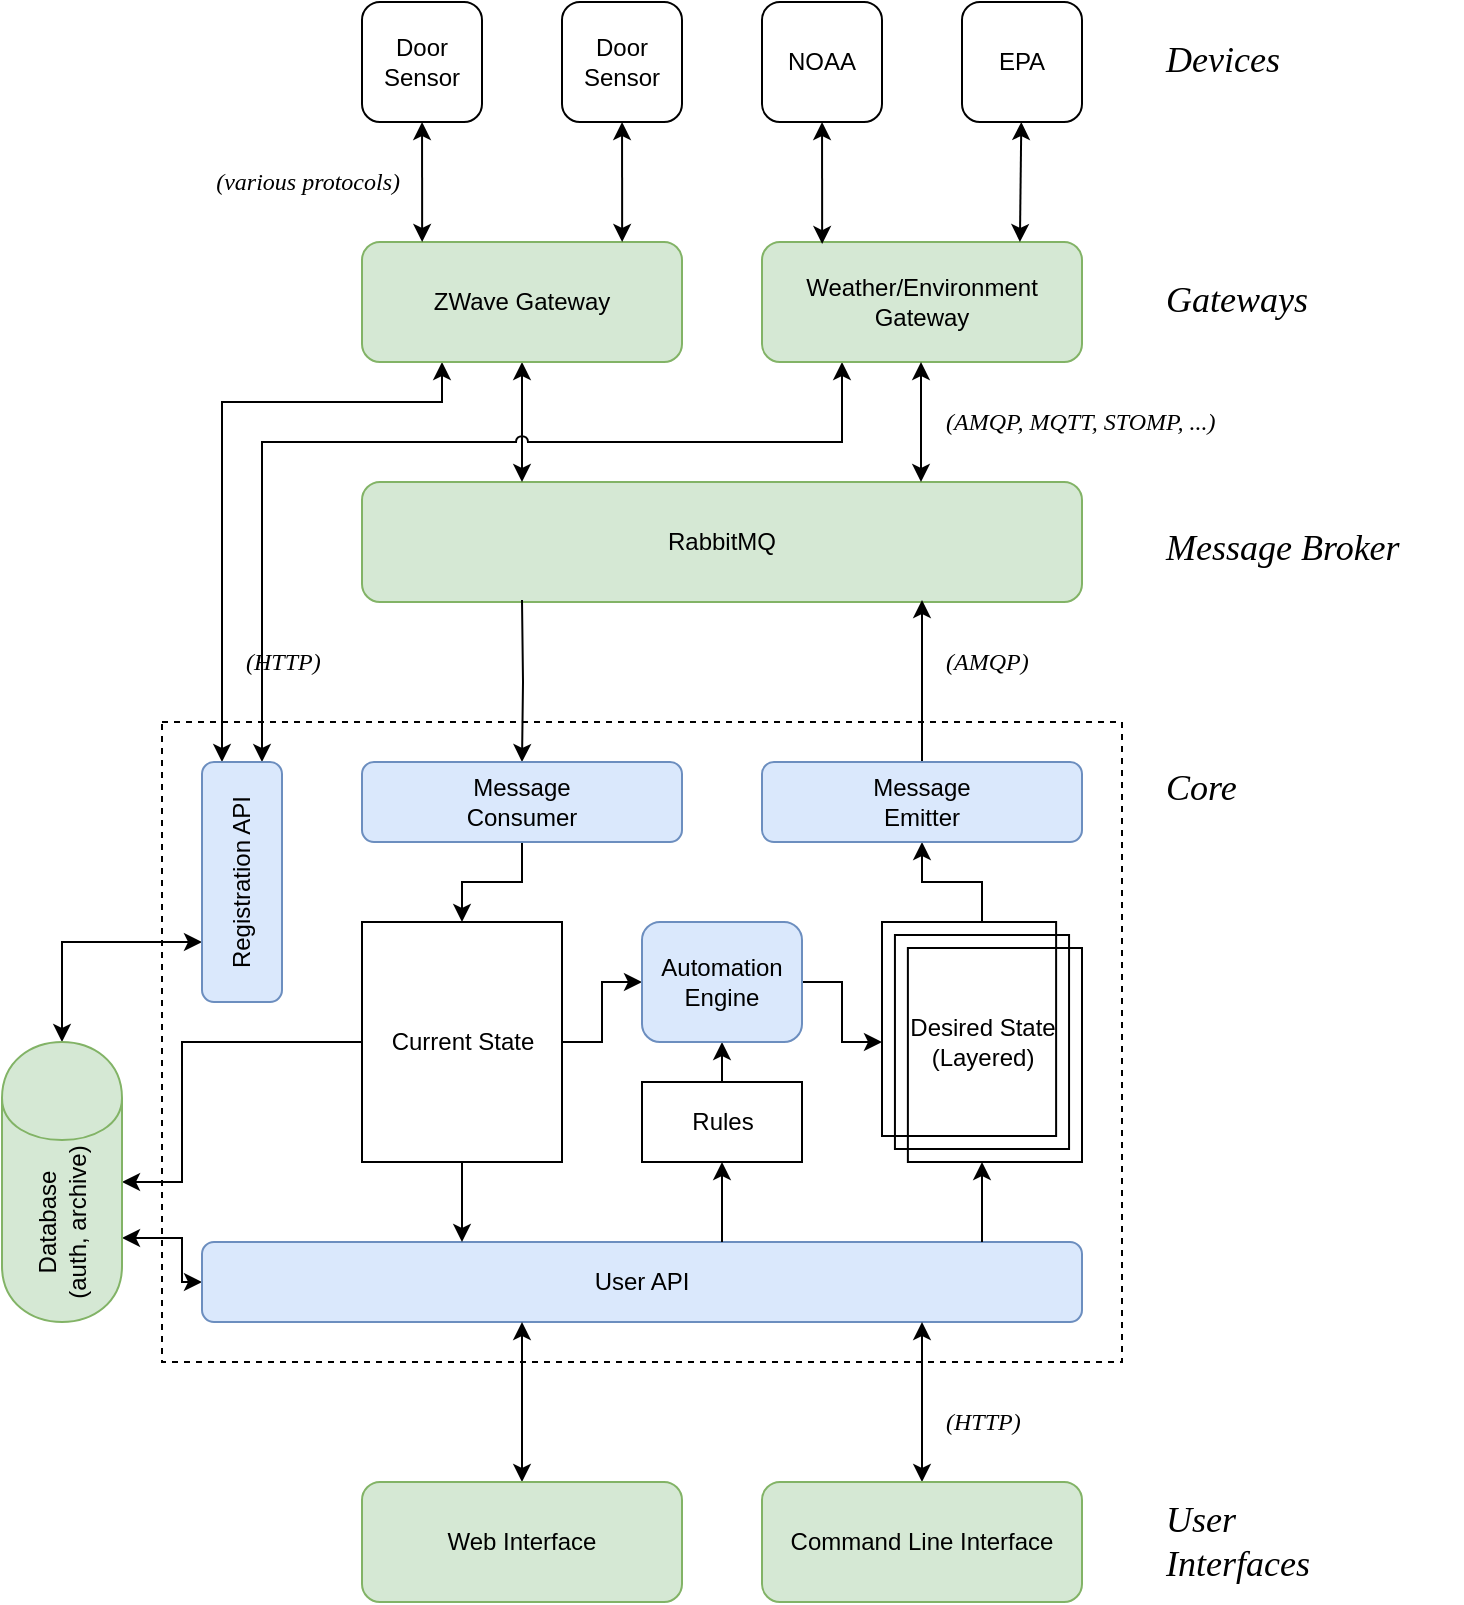 <mxfile version="13.3.9" type="device"><diagram id="nyFlotmh9oRMmqSYARnF" name="Page-1"><mxGraphModel dx="788" dy="604" grid="1" gridSize="10" guides="1" tooltips="1" connect="1" arrows="1" fold="1" page="1" pageScale="1" pageWidth="850" pageHeight="1100" math="0" shadow="0"><root><mxCell id="0"/><mxCell id="1" parent="0"/><mxCell id="R3oFiwPBxOHr03Vyc30n-56" value="" style="rounded=0;whiteSpace=wrap;html=1;align=left;fillColor=none;dashed=1;" vertex="1" parent="1"><mxGeometry x="160" y="440" width="480" height="320" as="geometry"/></mxCell><mxCell id="MtfKd6-NrAOQEtamVdi_-2" value="RabbitMQ" style="rounded=1;whiteSpace=wrap;html=1;fillColor=#d5e8d4;strokeColor=#82b366;" parent="1" vertex="1"><mxGeometry x="260" y="320" width="360" height="60" as="geometry"/></mxCell><mxCell id="R3oFiwPBxOHr03Vyc30n-76" value="" style="edgeStyle=orthogonalEdgeStyle;rounded=0;jumpStyle=arc;orthogonalLoop=1;jettySize=auto;html=1;startArrow=classic;startFill=1;endArrow=classic;endFill=1;entryX=1;entryY=0.7;entryDx=0;entryDy=0;" edge="1" parent="1" source="MtfKd6-NrAOQEtamVdi_-3" target="R3oFiwPBxOHr03Vyc30n-39"><mxGeometry relative="1" as="geometry"><Array as="points"><mxPoint x="170" y="720"/><mxPoint x="170" y="698"/></Array></mxGeometry></mxCell><mxCell id="MtfKd6-NrAOQEtamVdi_-3" value="User API" style="rounded=1;whiteSpace=wrap;html=1;fillColor=#dae8fc;strokeColor=#6c8ebf;" parent="1" vertex="1"><mxGeometry x="180" y="700" width="440" height="40" as="geometry"/></mxCell><mxCell id="MtfKd6-NrAOQEtamVdi_-131" value="" style="edgeStyle=none;rounded=0;orthogonalLoop=1;jettySize=auto;html=1;startArrow=classic;startFill=1;endArrow=classic;endFill=1;" parent="1" source="MtfKd6-NrAOQEtamVdi_-15" edge="1"><mxGeometry relative="1" as="geometry"><mxPoint x="340" y="740" as="targetPoint"/></mxGeometry></mxCell><mxCell id="MtfKd6-NrAOQEtamVdi_-15" value="Web Interface&lt;br&gt;" style="rounded=1;whiteSpace=wrap;html=1;fillColor=#d5e8d4;strokeColor=#82b366;" parent="1" vertex="1"><mxGeometry x="260" y="820" width="160" height="60" as="geometry"/></mxCell><mxCell id="MtfKd6-NrAOQEtamVdi_-130" value="" style="edgeStyle=none;rounded=0;orthogonalLoop=1;jettySize=auto;html=1;startArrow=classic;startFill=1;endArrow=classic;endFill=1;" parent="1" source="MtfKd6-NrAOQEtamVdi_-23" edge="1"><mxGeometry relative="1" as="geometry"><mxPoint x="540" y="740" as="targetPoint"/></mxGeometry></mxCell><mxCell id="MtfKd6-NrAOQEtamVdi_-23" value="Command Line Interface&lt;br&gt;" style="rounded=1;whiteSpace=wrap;html=1;fillColor=#d5e8d4;align=center;strokeColor=#82b366;" parent="1" vertex="1"><mxGeometry x="460" y="820" width="160" height="60" as="geometry"/></mxCell><mxCell id="R3oFiwPBxOHr03Vyc30n-23" value="" style="edgeStyle=orthogonalEdgeStyle;rounded=0;orthogonalLoop=1;jettySize=auto;html=1;" edge="1" parent="1" source="MtfKd6-NrAOQEtamVdi_-30" target="R3oFiwPBxOHr03Vyc30n-9"><mxGeometry relative="1" as="geometry"/></mxCell><mxCell id="R3oFiwPBxOHr03Vyc30n-52" value="" style="edgeStyle=orthogonalEdgeStyle;rounded=0;jumpStyle=arc;orthogonalLoop=1;jettySize=auto;html=1;startArrow=classic;startFill=1;endArrow=none;endFill=0;" edge="1" parent="1" source="MtfKd6-NrAOQEtamVdi_-30" target="MtfKd6-NrAOQEtamVdi_-3"><mxGeometry relative="1" as="geometry"><Array as="points"><mxPoint x="570" y="690"/><mxPoint x="570" y="690"/></Array></mxGeometry></mxCell><mxCell id="MtfKd6-NrAOQEtamVdi_-30" value="Desired State &lt;br&gt;(Layered)" style="verticalLabelPosition=middle;verticalAlign=middle;html=1;shape=mxgraph.basic.layered_rect;dx=12.94;outlineConnect=0;fillColor=none;align=center;labelPosition=center;horizontal=1;" parent="1" vertex="1"><mxGeometry x="520" y="540" width="100" height="120" as="geometry"/></mxCell><mxCell id="R3oFiwPBxOHr03Vyc30n-51" value="" style="edgeStyle=orthogonalEdgeStyle;rounded=0;jumpStyle=arc;orthogonalLoop=1;jettySize=auto;html=1;startArrow=none;startFill=0;endArrow=classic;endFill=1;" edge="1" parent="1" source="MtfKd6-NrAOQEtamVdi_-35" target="MtfKd6-NrAOQEtamVdi_-3"><mxGeometry relative="1" as="geometry"><Array as="points"><mxPoint x="310" y="690"/><mxPoint x="310" y="690"/></Array></mxGeometry></mxCell><mxCell id="R3oFiwPBxOHr03Vyc30n-54" value="" style="edgeStyle=orthogonalEdgeStyle;rounded=0;jumpStyle=arc;orthogonalLoop=1;jettySize=auto;html=1;startArrow=none;startFill=0;endArrow=classic;endFill=1;" edge="1" parent="1" source="MtfKd6-NrAOQEtamVdi_-35" target="MtfKd6-NrAOQEtamVdi_-88"><mxGeometry relative="1" as="geometry"/></mxCell><mxCell id="R3oFiwPBxOHr03Vyc30n-78" value="" style="edgeStyle=orthogonalEdgeStyle;rounded=0;jumpStyle=arc;orthogonalLoop=1;jettySize=auto;html=1;startArrow=none;startFill=0;endArrow=classic;endFill=1;entryX=1;entryY=0.5;entryDx=0;entryDy=0;" edge="1" parent="1" source="MtfKd6-NrAOQEtamVdi_-35" target="R3oFiwPBxOHr03Vyc30n-39"><mxGeometry relative="1" as="geometry"><mxPoint x="180" y="600" as="targetPoint"/><Array as="points"><mxPoint x="170" y="600"/><mxPoint x="170" y="670"/></Array></mxGeometry></mxCell><mxCell id="MtfKd6-NrAOQEtamVdi_-35" value="Current State" style="verticalLabelPosition=middle;verticalAlign=middle;html=1;shape=mxgraph.basic.rect;fillColor=#ffffff;fillColor2=none;strokeColor=#000000;strokeWidth=1;size=20;indent=5;align=center;labelPosition=center;horizontal=1;" parent="1" vertex="1"><mxGeometry x="260" y="540" width="100" height="120" as="geometry"/></mxCell><mxCell id="MtfKd6-NrAOQEtamVdi_-112" value="" style="edgeStyle=none;rounded=0;orthogonalLoop=1;jettySize=auto;html=1;startArrow=none;startFill=0;endArrow=classic;endFill=1;" parent="1" source="MtfKd6-NrAOQEtamVdi_-87" target="MtfKd6-NrAOQEtamVdi_-88" edge="1"><mxGeometry relative="1" as="geometry"/></mxCell><mxCell id="R3oFiwPBxOHr03Vyc30n-50" value="" style="edgeStyle=orthogonalEdgeStyle;rounded=0;jumpStyle=arc;orthogonalLoop=1;jettySize=auto;html=1;startArrow=classic;startFill=1;endArrow=none;endFill=0;" edge="1" parent="1" source="MtfKd6-NrAOQEtamVdi_-87" target="MtfKd6-NrAOQEtamVdi_-3"><mxGeometry relative="1" as="geometry"><Array as="points"><mxPoint x="440" y="680"/><mxPoint x="440" y="680"/></Array></mxGeometry></mxCell><mxCell id="MtfKd6-NrAOQEtamVdi_-87" value="Rules&lt;br&gt;" style="verticalLabelPosition=middle;verticalAlign=middle;html=1;shape=mxgraph.basic.rect;fillColor=#ffffff;fillColor2=none;strokeColor=#000000;strokeWidth=1;size=20;indent=5;align=center;labelPosition=center;" parent="1" vertex="1"><mxGeometry x="400" y="620" width="80" height="40" as="geometry"/></mxCell><mxCell id="R3oFiwPBxOHr03Vyc30n-14" value="" style="edgeStyle=orthogonalEdgeStyle;rounded=0;orthogonalLoop=1;jettySize=auto;html=1;" edge="1" parent="1" source="MtfKd6-NrAOQEtamVdi_-88" target="MtfKd6-NrAOQEtamVdi_-30"><mxGeometry relative="1" as="geometry"/></mxCell><mxCell id="MtfKd6-NrAOQEtamVdi_-88" value="Automation&lt;br&gt;Engine&lt;br&gt;" style="rounded=1;whiteSpace=wrap;html=1;fillColor=#dae8fc;align=center;strokeColor=#6c8ebf;" parent="1" vertex="1"><mxGeometry x="400" y="540" width="80" height="60" as="geometry"/></mxCell><mxCell id="MtfKd6-NrAOQEtamVdi_-129" value="" style="edgeStyle=none;rounded=0;orthogonalLoop=1;jettySize=auto;html=1;startArrow=classic;startFill=1;endArrow=classic;endFill=1;" parent="1" source="MtfKd6-NrAOQEtamVdi_-122" edge="1"><mxGeometry relative="1" as="geometry"><mxPoint x="340" y="320" as="targetPoint"/></mxGeometry></mxCell><mxCell id="R3oFiwPBxOHr03Vyc30n-36" style="edgeStyle=orthogonalEdgeStyle;rounded=0;jumpStyle=arc;orthogonalLoop=1;jettySize=auto;html=1;exitX=0.25;exitY=1;exitDx=0;exitDy=0;entryX=0.25;entryY=0;entryDx=0;entryDy=0;startArrow=classic;startFill=1;" edge="1" parent="1" source="MtfKd6-NrAOQEtamVdi_-122" target="R3oFiwPBxOHr03Vyc30n-28"><mxGeometry relative="1" as="geometry"><Array as="points"><mxPoint x="300" y="280"/><mxPoint x="190" y="280"/></Array></mxGeometry></mxCell><mxCell id="MtfKd6-NrAOQEtamVdi_-122" value="ZWave Gateway&lt;br&gt;" style="rounded=1;whiteSpace=wrap;html=1;fillColor=#d5e8d4;strokeColor=#82b366;" parent="1" vertex="1"><mxGeometry x="260" y="200" width="160" height="60" as="geometry"/></mxCell><mxCell id="MtfKd6-NrAOQEtamVdi_-126" value="" style="edgeStyle=none;rounded=0;orthogonalLoop=1;jettySize=auto;html=1;startArrow=classic;startFill=1;endArrow=classic;endFill=1;entryX=0.188;entryY=0;entryDx=0;entryDy=0;entryPerimeter=0;" parent="1" source="MtfKd6-NrAOQEtamVdi_-123" edge="1" target="MtfKd6-NrAOQEtamVdi_-122"><mxGeometry relative="1" as="geometry"><mxPoint x="290" y="170" as="targetPoint"/></mxGeometry></mxCell><mxCell id="MtfKd6-NrAOQEtamVdi_-123" value="Door&lt;br&gt;Sensor&lt;br&gt;" style="rounded=1;whiteSpace=wrap;html=1;" parent="1" vertex="1"><mxGeometry x="260" y="80" width="60" height="60" as="geometry"/></mxCell><mxCell id="MtfKd6-NrAOQEtamVdi_-125" value="" style="edgeStyle=none;rounded=0;orthogonalLoop=1;jettySize=auto;html=1;startArrow=classic;startFill=1;endArrow=classic;endFill=1;entryX=0.813;entryY=0;entryDx=0;entryDy=0;entryPerimeter=0;" parent="1" source="MtfKd6-NrAOQEtamVdi_-124" edge="1" target="MtfKd6-NrAOQEtamVdi_-122"><mxGeometry relative="1" as="geometry"><mxPoint x="390" y="180" as="targetPoint"/></mxGeometry></mxCell><mxCell id="MtfKd6-NrAOQEtamVdi_-124" value="Door&lt;br&gt;Sensor&lt;br&gt;" style="rounded=1;whiteSpace=wrap;html=1;" parent="1" vertex="1"><mxGeometry x="360" y="80" width="60" height="60" as="geometry"/></mxCell><mxCell id="R3oFiwPBxOHr03Vyc30n-34" style="edgeStyle=orthogonalEdgeStyle;rounded=0;orthogonalLoop=1;jettySize=auto;html=1;exitX=0.25;exitY=1;exitDx=0;exitDy=0;jumpStyle=arc;startArrow=classic;startFill=1;" edge="1" parent="1" source="OB2HOh7Wm_sJz5mUgPdf-1" target="R3oFiwPBxOHr03Vyc30n-28"><mxGeometry relative="1" as="geometry"><Array as="points"><mxPoint x="500" y="300"/><mxPoint x="210" y="300"/></Array></mxGeometry></mxCell><mxCell id="OB2HOh7Wm_sJz5mUgPdf-1" value="Weather/Environment Gateway&lt;br&gt;" style="rounded=1;whiteSpace=wrap;html=1;fillColor=#d5e8d4;strokeColor=#82b366;" parent="1" vertex="1"><mxGeometry x="460" y="200" width="160" height="60" as="geometry"/></mxCell><mxCell id="OB2HOh7Wm_sJz5mUgPdf-2" value="" style="edgeStyle=none;rounded=0;orthogonalLoop=1;jettySize=auto;html=1;startArrow=classic;startFill=1;endArrow=classic;endFill=1;entryX=0.188;entryY=0.017;entryDx=0;entryDy=0;entryPerimeter=0;" parent="1" source="OB2HOh7Wm_sJz5mUgPdf-3" edge="1" target="OB2HOh7Wm_sJz5mUgPdf-1"><mxGeometry relative="1" as="geometry"><mxPoint x="490" y="170" as="targetPoint"/></mxGeometry></mxCell><mxCell id="OB2HOh7Wm_sJz5mUgPdf-3" value="NOAA&lt;br&gt;" style="rounded=1;whiteSpace=wrap;html=1;" parent="1" vertex="1"><mxGeometry x="460" y="80" width="60" height="60" as="geometry"/></mxCell><mxCell id="OB2HOh7Wm_sJz5mUgPdf-4" value="" style="edgeStyle=none;rounded=0;orthogonalLoop=1;jettySize=auto;html=1;startArrow=classic;startFill=1;endArrow=classic;endFill=1;entryX=0.806;entryY=0;entryDx=0;entryDy=0;entryPerimeter=0;" parent="1" source="OB2HOh7Wm_sJz5mUgPdf-5" edge="1" target="OB2HOh7Wm_sJz5mUgPdf-1"><mxGeometry relative="1" as="geometry"><mxPoint x="590" y="180" as="targetPoint"/></mxGeometry></mxCell><mxCell id="OB2HOh7Wm_sJz5mUgPdf-5" value="EPA&lt;br&gt;" style="rounded=1;whiteSpace=wrap;html=1;" parent="1" vertex="1"><mxGeometry x="560" y="80" width="60" height="60" as="geometry"/></mxCell><mxCell id="OB2HOh7Wm_sJz5mUgPdf-12" value="" style="edgeStyle=none;rounded=0;orthogonalLoop=1;jettySize=auto;html=1;startArrow=classic;startFill=1;endArrow=classic;endFill=1;" parent="1" edge="1"><mxGeometry relative="1" as="geometry"><mxPoint x="539.5" y="320" as="targetPoint"/><mxPoint x="539.5" y="260" as="sourcePoint"/></mxGeometry></mxCell><mxCell id="uU05n5d9MdpaISkNptbO-14" value="" style="edgeStyle=orthogonalEdgeStyle;rounded=0;orthogonalLoop=1;jettySize=auto;html=1;" parent="1" target="uU05n5d9MdpaISkNptbO-5" edge="1"><mxGeometry relative="1" as="geometry"><Array as="points"><mxPoint x="120" y="410"/><mxPoint x="120" y="410"/></Array><mxPoint x="160" y="410" as="sourcePoint"/></mxGeometry></mxCell><mxCell id="QIztM4St6ZhZZ24SG2eG-1" value="&lt;font style=&quot;font-size: 18px;&quot;&gt;&lt;span style=&quot;font-size: 18px;&quot;&gt;&lt;i style=&quot;font-size: 18px;&quot;&gt;Devices&lt;/i&gt;&lt;/span&gt;&lt;/font&gt;" style="text;html=1;resizable=0;points=[];autosize=1;align=left;verticalAlign=top;spacingTop=-4;fontStyle=0;fontFamily=Georgia;fontSize=18;" parent="1" vertex="1"><mxGeometry x="660" y="96" width="80" height="20" as="geometry"/></mxCell><mxCell id="QIztM4St6ZhZZ24SG2eG-2" value="&lt;font style=&quot;font-size: 18px;&quot;&gt;&lt;span style=&quot;font-size: 18px;&quot;&gt;&lt;i style=&quot;font-size: 18px;&quot;&gt;Gateways&lt;/i&gt;&lt;/span&gt;&lt;/font&gt;" style="text;html=1;resizable=0;points=[];autosize=1;align=left;verticalAlign=top;spacingTop=-4;fontStyle=0;fontFamily=Georgia;fontSize=18;" parent="1" vertex="1"><mxGeometry x="660" y="216" width="90" height="20" as="geometry"/></mxCell><mxCell id="QIztM4St6ZhZZ24SG2eG-3" value="&lt;font style=&quot;font-size: 18px&quot;&gt;&lt;span style=&quot;font-size: 18px&quot;&gt;&lt;i style=&quot;font-size: 18px&quot;&gt;Message Broker&lt;br&gt;&lt;/i&gt;&lt;/span&gt;&lt;/font&gt;" style="text;html=1;resizable=0;points=[];autosize=1;align=left;verticalAlign=top;spacingTop=-4;fontStyle=0;fontFamily=Georgia;fontSize=18;" parent="1" vertex="1"><mxGeometry x="660" y="340" width="150" height="20" as="geometry"/></mxCell><mxCell id="QIztM4St6ZhZZ24SG2eG-4" value="&lt;span style=&quot;font-size: 18px&quot;&gt;&lt;span style=&quot;font-size: 18px&quot;&gt;&lt;i style=&quot;font-size: 18px&quot;&gt;User &lt;br&gt;Interfaces&lt;/i&gt;&lt;/span&gt;&lt;/span&gt;" style="text;html=1;resizable=0;points=[];autosize=1;align=left;verticalAlign=top;spacingTop=-4;fontStyle=0;fontFamily=Georgia;fontSize=18;" parent="1" vertex="1"><mxGeometry x="660" y="826" width="100" height="50" as="geometry"/></mxCell><mxCell id="R3oFiwPBxOHr03Vyc30n-2" value="&lt;font face=&quot;Georgia&quot; style=&quot;font-size: 12px&quot;&gt;&lt;i&gt;(various protocols)&lt;/i&gt;&lt;/font&gt;" style="text;html=1;align=right;verticalAlign=middle;resizable=0;points=[];autosize=1;" vertex="1" parent="1"><mxGeometry x="160" y="160" width="120" height="20" as="geometry"/></mxCell><mxCell id="R3oFiwPBxOHr03Vyc30n-3" value="&lt;font face=&quot;Georgia&quot; style=&quot;font-size: 12px&quot;&gt;&lt;i&gt;(AMQP, MQTT, STOMP, ...)&lt;/i&gt;&lt;/font&gt;" style="text;html=1;align=left;verticalAlign=middle;resizable=0;points=[];autosize=1;" vertex="1" parent="1"><mxGeometry x="550" y="280" width="160" height="20" as="geometry"/></mxCell><mxCell id="R3oFiwPBxOHr03Vyc30n-7" value="&lt;font face=&quot;Georgia&quot; style=&quot;font-size: 12px&quot;&gt;&lt;i&gt;(AMQP)&lt;/i&gt;&lt;/font&gt;" style="text;html=1;align=left;verticalAlign=middle;resizable=0;points=[];autosize=1;" vertex="1" parent="1"><mxGeometry x="550" y="400" width="60" height="20" as="geometry"/></mxCell><mxCell id="R3oFiwPBxOHr03Vyc30n-22" value="" style="edgeStyle=orthogonalEdgeStyle;rounded=0;orthogonalLoop=1;jettySize=auto;html=1;" edge="1" parent="1" source="R3oFiwPBxOHr03Vyc30n-8" target="MtfKd6-NrAOQEtamVdi_-35"><mxGeometry relative="1" as="geometry"/></mxCell><mxCell id="R3oFiwPBxOHr03Vyc30n-27" value="" style="edgeStyle=orthogonalEdgeStyle;rounded=0;orthogonalLoop=1;jettySize=auto;html=1;" edge="1" parent="1" target="R3oFiwPBxOHr03Vyc30n-8"><mxGeometry relative="1" as="geometry"><mxPoint x="340" y="379" as="sourcePoint"/></mxGeometry></mxCell><mxCell id="R3oFiwPBxOHr03Vyc30n-8" value="Message&lt;br&gt;Consumer" style="rounded=1;whiteSpace=wrap;html=1;fillColor=#dae8fc;align=center;strokeColor=#6c8ebf;" vertex="1" parent="1"><mxGeometry x="260" y="460" width="160" height="40" as="geometry"/></mxCell><mxCell id="R3oFiwPBxOHr03Vyc30n-24" value="" style="edgeStyle=orthogonalEdgeStyle;rounded=0;orthogonalLoop=1;jettySize=auto;html=1;" edge="1" parent="1" source="R3oFiwPBxOHr03Vyc30n-9"><mxGeometry relative="1" as="geometry"><mxPoint x="540" y="379" as="targetPoint"/></mxGeometry></mxCell><mxCell id="R3oFiwPBxOHr03Vyc30n-9" value="Message&lt;br&gt;Emitter" style="rounded=1;whiteSpace=wrap;html=1;fillColor=#dae8fc;align=center;strokeColor=#6c8ebf;" vertex="1" parent="1"><mxGeometry x="460" y="460" width="160" height="40" as="geometry"/></mxCell><mxCell id="R3oFiwPBxOHr03Vyc30n-63" value="" style="edgeStyle=orthogonalEdgeStyle;rounded=0;jumpStyle=arc;orthogonalLoop=1;jettySize=auto;html=1;startArrow=classic;startFill=1;endArrow=classic;endFill=1;entryX=0.5;entryY=0;entryDx=0;entryDy=0;" edge="1" parent="1" source="R3oFiwPBxOHr03Vyc30n-28" target="R3oFiwPBxOHr03Vyc30n-39"><mxGeometry relative="1" as="geometry"><mxPoint x="90" y="560" as="targetPoint"/><Array as="points"><mxPoint x="110" y="550"/></Array></mxGeometry></mxCell><mxCell id="R3oFiwPBxOHr03Vyc30n-28" value="Registration API" style="rounded=1;whiteSpace=wrap;html=1;fillColor=#dae8fc;align=center;strokeColor=#6c8ebf;horizontal=0;" vertex="1" parent="1"><mxGeometry x="180" y="460" width="40" height="120" as="geometry"/></mxCell><mxCell id="R3oFiwPBxOHr03Vyc30n-29" value="&lt;font face=&quot;Georgia&quot; style=&quot;font-size: 12px&quot;&gt;&lt;i&gt;(HTTP)&lt;/i&gt;&lt;/font&gt;" style="text;html=1;align=left;verticalAlign=middle;resizable=0;points=[];autosize=1;" vertex="1" parent="1"><mxGeometry x="550" y="780" width="60" height="20" as="geometry"/></mxCell><mxCell id="R3oFiwPBxOHr03Vyc30n-37" value="&lt;font face=&quot;Georgia&quot; style=&quot;font-size: 12px&quot;&gt;&lt;i&gt;(HTTP)&lt;/i&gt;&lt;/font&gt;" style="text;html=1;align=left;verticalAlign=middle;resizable=0;points=[];autosize=1;" vertex="1" parent="1"><mxGeometry x="200" y="400" width="60" height="20" as="geometry"/></mxCell><mxCell id="R3oFiwPBxOHr03Vyc30n-39" value="Database&lt;br&gt;(auth, archive)" style="shape=cylinder;whiteSpace=wrap;html=1;boundedLbl=1;backgroundOutline=1;align=center;horizontal=0;fillColor=#d5e8d4;strokeColor=#82b366;" vertex="1" parent="1"><mxGeometry x="80" y="600" width="60" height="140" as="geometry"/></mxCell><mxCell id="R3oFiwPBxOHr03Vyc30n-57" value="&lt;font style=&quot;font-size: 18px&quot;&gt;&lt;span style=&quot;font-size: 18px&quot;&gt;&lt;i style=&quot;font-size: 18px&quot;&gt;Core&lt;br&gt;&lt;/i&gt;&lt;/span&gt;&lt;/font&gt;" style="text;html=1;resizable=0;points=[];autosize=1;align=left;verticalAlign=top;spacingTop=-4;fontStyle=0;fontFamily=Georgia;fontSize=18;" vertex="1" parent="1"><mxGeometry x="660" y="460" width="50" height="20" as="geometry"/></mxCell></root></mxGraphModel></diagram></mxfile>